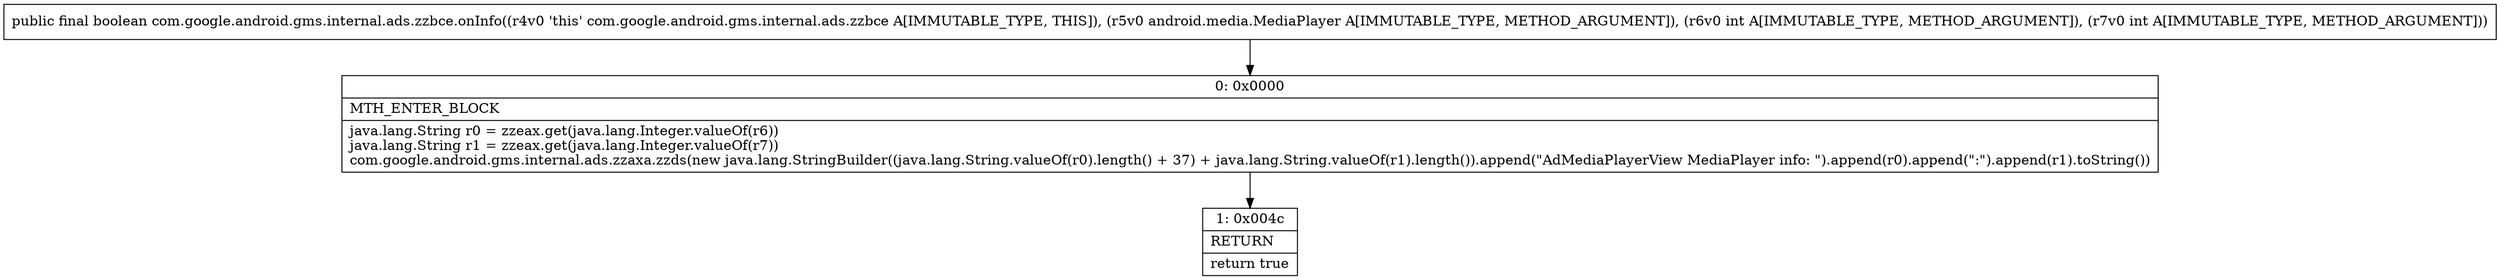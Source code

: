digraph "CFG forcom.google.android.gms.internal.ads.zzbce.onInfo(Landroid\/media\/MediaPlayer;II)Z" {
Node_0 [shape=record,label="{0\:\ 0x0000|MTH_ENTER_BLOCK\l|java.lang.String r0 = zzeax.get(java.lang.Integer.valueOf(r6))\ljava.lang.String r1 = zzeax.get(java.lang.Integer.valueOf(r7))\lcom.google.android.gms.internal.ads.zzaxa.zzds(new java.lang.StringBuilder((java.lang.String.valueOf(r0).length() + 37) + java.lang.String.valueOf(r1).length()).append(\"AdMediaPlayerView MediaPlayer info: \").append(r0).append(\":\").append(r1).toString())\l}"];
Node_1 [shape=record,label="{1\:\ 0x004c|RETURN\l|return true\l}"];
MethodNode[shape=record,label="{public final boolean com.google.android.gms.internal.ads.zzbce.onInfo((r4v0 'this' com.google.android.gms.internal.ads.zzbce A[IMMUTABLE_TYPE, THIS]), (r5v0 android.media.MediaPlayer A[IMMUTABLE_TYPE, METHOD_ARGUMENT]), (r6v0 int A[IMMUTABLE_TYPE, METHOD_ARGUMENT]), (r7v0 int A[IMMUTABLE_TYPE, METHOD_ARGUMENT])) }"];
MethodNode -> Node_0;
Node_0 -> Node_1;
}

